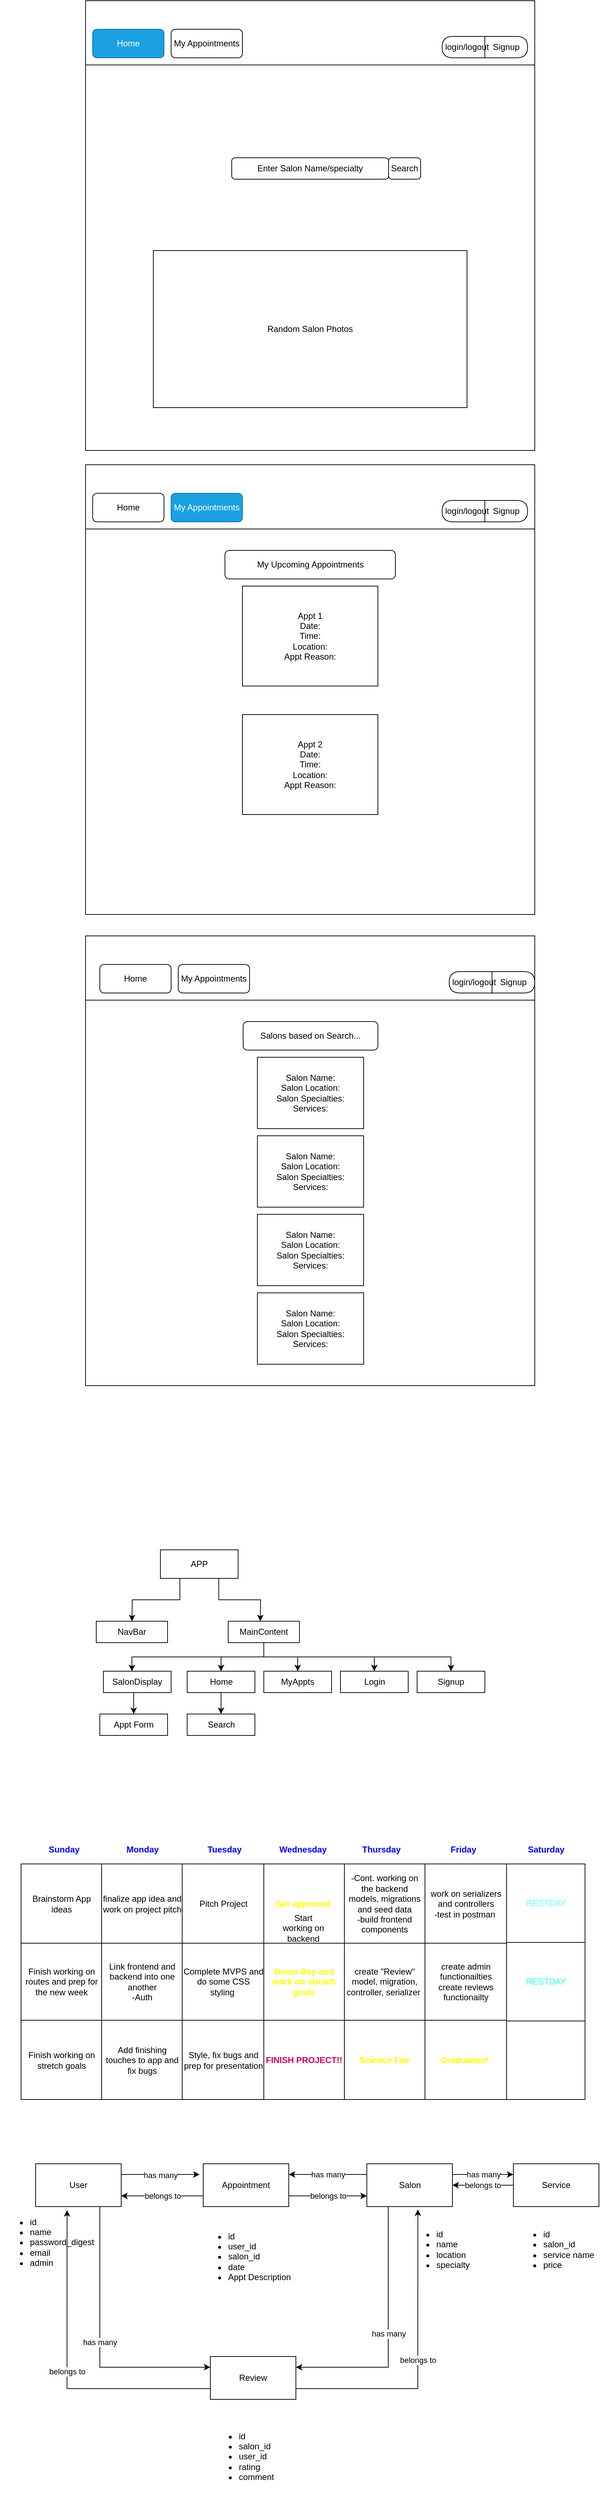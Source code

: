 <mxfile>
    <diagram id="YGSEmCt3v_tws8AJCvMS" name="Page-1">
        <mxGraphModel dx="1378" dy="657" grid="1" gridSize="10" guides="1" tooltips="1" connect="1" arrows="1" fold="1" page="1" pageScale="1" pageWidth="850" pageHeight="1100" math="0" shadow="0">
            <root>
                <mxCell id="0"/>
                <mxCell id="1" parent="0"/>
                <mxCell id="26" value="" style="whiteSpace=wrap;html=1;aspect=fixed;" parent="1" vertex="1">
                    <mxGeometry x="120" y="50" width="630" height="630" as="geometry"/>
                </mxCell>
                <mxCell id="27" value="" style="rounded=0;whiteSpace=wrap;html=1;" parent="1" vertex="1">
                    <mxGeometry x="120" y="50" width="630" height="90" as="geometry"/>
                </mxCell>
                <mxCell id="33" value="Home" style="rounded=1;whiteSpace=wrap;html=1;fillColor=#1ba1e2;strokeColor=#006EAF;fontColor=#ffffff;" parent="1" vertex="1">
                    <mxGeometry x="130" y="90" width="100" height="40" as="geometry"/>
                </mxCell>
                <mxCell id="34" value="My Appointments" style="rounded=1;whiteSpace=wrap;html=1;" parent="1" vertex="1">
                    <mxGeometry x="240" y="90" width="100" height="40" as="geometry"/>
                </mxCell>
                <mxCell id="38" value="Signup" style="shape=delay;whiteSpace=wrap;html=1;" parent="1" vertex="1">
                    <mxGeometry x="680" y="100" width="60" height="30" as="geometry"/>
                </mxCell>
                <mxCell id="39" value="" style="shape=delay;whiteSpace=wrap;html=1;rotation=-180;" parent="1" vertex="1">
                    <mxGeometry x="620" y="100" width="60" height="30" as="geometry"/>
                </mxCell>
                <mxCell id="40" value="login/logout" style="text;html=1;strokeColor=none;fillColor=none;align=center;verticalAlign=middle;whiteSpace=wrap;rounded=0;" parent="1" vertex="1">
                    <mxGeometry x="640" y="107.5" width="30" height="15" as="geometry"/>
                </mxCell>
                <mxCell id="46" value="Enter Salon Name/specialty" style="rounded=1;whiteSpace=wrap;html=1;" parent="1" vertex="1">
                    <mxGeometry x="325" y="270" width="220" height="30" as="geometry"/>
                </mxCell>
                <mxCell id="48" value="" style="rounded=0;whiteSpace=wrap;html=1;" parent="1" vertex="1">
                    <mxGeometry x="120" y="1110" width="630" height="90" as="geometry"/>
                </mxCell>
                <mxCell id="49" value="Home" style="rounded=1;whiteSpace=wrap;html=1;" parent="1" vertex="1">
                    <mxGeometry x="130" y="1150" width="100" height="40" as="geometry"/>
                </mxCell>
                <mxCell id="50" value="My Appointments" style="rounded=1;whiteSpace=wrap;html=1;fillColor=#1ba1e2;strokeColor=#006EAF;fontColor=#ffffff;" parent="1" vertex="1">
                    <mxGeometry x="240" y="1150" width="100" height="40" as="geometry"/>
                </mxCell>
                <mxCell id="51" value="Signup" style="shape=delay;whiteSpace=wrap;html=1;" parent="1" vertex="1">
                    <mxGeometry x="680" y="1160" width="60" height="30" as="geometry"/>
                </mxCell>
                <mxCell id="52" value="" style="shape=delay;whiteSpace=wrap;html=1;rotation=-180;" parent="1" vertex="1">
                    <mxGeometry x="620" y="1160" width="60" height="30" as="geometry"/>
                </mxCell>
                <mxCell id="53" value="login/logout" style="text;html=1;strokeColor=none;fillColor=none;align=center;verticalAlign=middle;whiteSpace=wrap;rounded=0;" parent="1" vertex="1">
                    <mxGeometry x="640" y="1167.5" width="30" height="15" as="geometry"/>
                </mxCell>
                <mxCell id="55" value="My Upcoming Appointments" style="rounded=1;whiteSpace=wrap;html=1;" parent="1" vertex="1">
                    <mxGeometry x="315.5" y="1230" width="239" height="40" as="geometry"/>
                </mxCell>
                <mxCell id="60" value="Home" style="rounded=1;whiteSpace=wrap;html=1;" parent="1" vertex="1">
                    <mxGeometry x="130" y="1910" width="100" height="40" as="geometry"/>
                </mxCell>
                <mxCell id="61" value="My Appointments" style="rounded=1;whiteSpace=wrap;html=1;" parent="1" vertex="1">
                    <mxGeometry x="240" y="1910" width="100" height="40" as="geometry"/>
                </mxCell>
                <mxCell id="62" value="Signup" style="shape=delay;whiteSpace=wrap;html=1;" parent="1" vertex="1">
                    <mxGeometry x="680" y="1920" width="60" height="30" as="geometry"/>
                </mxCell>
                <mxCell id="63" value="" style="shape=delay;whiteSpace=wrap;html=1;rotation=-180;" parent="1" vertex="1">
                    <mxGeometry x="620" y="1920" width="60" height="30" as="geometry"/>
                </mxCell>
                <mxCell id="64" value="login/logout" style="text;html=1;strokeColor=none;fillColor=none;align=center;verticalAlign=middle;whiteSpace=wrap;rounded=0;" parent="1" vertex="1">
                    <mxGeometry x="640" y="1927.5" width="30" height="15" as="geometry"/>
                </mxCell>
                <mxCell id="72" value="Random Salon Photos" style="rounded=0;whiteSpace=wrap;html=1;" parent="1" vertex="1">
                    <mxGeometry x="215" y="400" width="440" height="220" as="geometry"/>
                </mxCell>
                <mxCell id="73" value="Search" style="rounded=1;whiteSpace=wrap;html=1;" parent="1" vertex="1">
                    <mxGeometry x="545" y="270" width="45" height="30" as="geometry"/>
                </mxCell>
                <mxCell id="146" value="" style="whiteSpace=wrap;html=1;aspect=fixed;" parent="1" vertex="1">
                    <mxGeometry x="120" y="700" width="630" height="630" as="geometry"/>
                </mxCell>
                <mxCell id="147" value="" style="rounded=0;whiteSpace=wrap;html=1;" parent="1" vertex="1">
                    <mxGeometry x="120" y="700" width="630" height="90" as="geometry"/>
                </mxCell>
                <mxCell id="148" value="Home" style="rounded=1;whiteSpace=wrap;html=1;" parent="1" vertex="1">
                    <mxGeometry x="130" y="740" width="100" height="40" as="geometry"/>
                </mxCell>
                <mxCell id="149" value="My Appointments" style="rounded=1;whiteSpace=wrap;html=1;fillColor=#1ba1e2;strokeColor=#006EAF;fontColor=#ffffff;" parent="1" vertex="1">
                    <mxGeometry x="240" y="740" width="100" height="40" as="geometry"/>
                </mxCell>
                <mxCell id="150" value="Signup" style="shape=delay;whiteSpace=wrap;html=1;" parent="1" vertex="1">
                    <mxGeometry x="680" y="750" width="60" height="30" as="geometry"/>
                </mxCell>
                <mxCell id="151" value="" style="shape=delay;whiteSpace=wrap;html=1;rotation=-180;" parent="1" vertex="1">
                    <mxGeometry x="620" y="750" width="60" height="30" as="geometry"/>
                </mxCell>
                <mxCell id="152" value="login/logout" style="text;html=1;strokeColor=none;fillColor=none;align=center;verticalAlign=middle;whiteSpace=wrap;rounded=0;" parent="1" vertex="1">
                    <mxGeometry x="640" y="757.5" width="30" height="15" as="geometry"/>
                </mxCell>
                <mxCell id="153" value="My Upcoming Appointments" style="rounded=1;whiteSpace=wrap;html=1;" parent="1" vertex="1">
                    <mxGeometry x="315.5" y="820" width="239" height="40" as="geometry"/>
                </mxCell>
                <mxCell id="154" value="Appt 1&lt;br&gt;Date:&lt;br&gt;Time:&lt;br&gt;Location:&lt;br&gt;Appt Reason:" style="rounded=0;whiteSpace=wrap;html=1;" parent="1" vertex="1">
                    <mxGeometry x="340" y="870" width="190" height="140" as="geometry"/>
                </mxCell>
                <mxCell id="155" value="Appt 2&lt;br&gt;Date:&lt;br&gt;Time:&lt;br&gt;Location:&lt;br&gt;Appt Reason:" style="rounded=0;whiteSpace=wrap;html=1;" parent="1" vertex="1">
                    <mxGeometry x="340" y="1050" width="190" height="140" as="geometry"/>
                </mxCell>
                <mxCell id="169" value="" style="whiteSpace=wrap;html=1;aspect=fixed;" parent="1" vertex="1">
                    <mxGeometry x="120" y="1360" width="630" height="630" as="geometry"/>
                </mxCell>
                <mxCell id="170" value="" style="rounded=0;whiteSpace=wrap;html=1;" parent="1" vertex="1">
                    <mxGeometry x="120" y="1360" width="630" height="90" as="geometry"/>
                </mxCell>
                <mxCell id="171" value="Home" style="rounded=1;whiteSpace=wrap;html=1;" parent="1" vertex="1">
                    <mxGeometry x="140" y="1400" width="100" height="40" as="geometry"/>
                </mxCell>
                <mxCell id="172" value="My Appointments" style="rounded=1;whiteSpace=wrap;html=1;" parent="1" vertex="1">
                    <mxGeometry x="250" y="1400" width="100" height="40" as="geometry"/>
                </mxCell>
                <mxCell id="173" value="Signup" style="shape=delay;whiteSpace=wrap;html=1;" parent="1" vertex="1">
                    <mxGeometry x="690" y="1410" width="60" height="30" as="geometry"/>
                </mxCell>
                <mxCell id="174" value="" style="shape=delay;whiteSpace=wrap;html=1;rotation=-180;" parent="1" vertex="1">
                    <mxGeometry x="630" y="1410" width="60" height="30" as="geometry"/>
                </mxCell>
                <mxCell id="175" value="login/logout" style="text;html=1;strokeColor=none;fillColor=none;align=center;verticalAlign=middle;whiteSpace=wrap;rounded=0;" parent="1" vertex="1">
                    <mxGeometry x="650" y="1417.5" width="30" height="15" as="geometry"/>
                </mxCell>
                <mxCell id="176" value="Salons based on Search..." style="rounded=1;whiteSpace=wrap;html=1;" parent="1" vertex="1">
                    <mxGeometry x="341" y="1480" width="189" height="40" as="geometry"/>
                </mxCell>
                <mxCell id="177" value="Salon Name:&lt;br&gt;Salon Location:&lt;br&gt;Salon Specialties:&lt;br&gt;Services:" style="rounded=0;whiteSpace=wrap;html=1;" parent="1" vertex="1">
                    <mxGeometry x="361" y="1530" width="149" height="100" as="geometry"/>
                </mxCell>
                <mxCell id="178" value="Salon Name:&lt;br&gt;Salon Location:&lt;br&gt;Salon Specialties:&lt;br&gt;Services:" style="rounded=0;whiteSpace=wrap;html=1;" parent="1" vertex="1">
                    <mxGeometry x="361" y="1640" width="149" height="100" as="geometry"/>
                </mxCell>
                <mxCell id="179" value="Salon Name:&lt;br&gt;Salon Location:&lt;br&gt;Salon Specialties:&lt;br&gt;Services:" style="rounded=0;whiteSpace=wrap;html=1;" parent="1" vertex="1">
                    <mxGeometry x="361" y="1750" width="149" height="100" as="geometry"/>
                </mxCell>
                <mxCell id="180" value="Salon Name:&lt;br&gt;Salon Location:&lt;br&gt;Salon Specialties:&lt;br&gt;Services:" style="rounded=0;whiteSpace=wrap;html=1;" parent="1" vertex="1">
                    <mxGeometry x="361" y="1860" width="149" height="100" as="geometry"/>
                </mxCell>
                <mxCell id="200" style="edgeStyle=orthogonalEdgeStyle;rounded=0;orthogonalLoop=1;jettySize=auto;html=1;exitX=0.25;exitY=1;exitDx=0;exitDy=0;" parent="1" source="202" edge="1">
                    <mxGeometry relative="1" as="geometry">
                        <mxPoint x="185" y="2320" as="targetPoint"/>
                    </mxGeometry>
                </mxCell>
                <mxCell id="201" style="edgeStyle=orthogonalEdgeStyle;rounded=0;orthogonalLoop=1;jettySize=auto;html=1;exitX=0.75;exitY=1;exitDx=0;exitDy=0;" parent="1" source="202" edge="1">
                    <mxGeometry relative="1" as="geometry">
                        <mxPoint x="365" y="2320" as="targetPoint"/>
                    </mxGeometry>
                </mxCell>
                <mxCell id="202" value="APP" style="rounded=0;whiteSpace=wrap;html=1;" parent="1" vertex="1">
                    <mxGeometry x="225" y="2220" width="109" height="40" as="geometry"/>
                </mxCell>
                <mxCell id="203" value="NavBar" style="rounded=0;whiteSpace=wrap;html=1;" parent="1" vertex="1">
                    <mxGeometry x="135" y="2320" width="100" height="30" as="geometry"/>
                </mxCell>
                <mxCell id="204" style="edgeStyle=orthogonalEdgeStyle;rounded=0;orthogonalLoop=1;jettySize=auto;html=1;exitX=0.5;exitY=1;exitDx=0;exitDy=0;entryX=0.421;entryY=0;entryDx=0;entryDy=0;entryPerimeter=0;" parent="1" source="209" target="211" edge="1">
                    <mxGeometry relative="1" as="geometry"/>
                </mxCell>
                <mxCell id="205" style="edgeStyle=orthogonalEdgeStyle;rounded=0;orthogonalLoop=1;jettySize=auto;html=1;exitX=0.5;exitY=1;exitDx=0;exitDy=0;entryX=0.5;entryY=0;entryDx=0;entryDy=0;" parent="1" source="209" target="213" edge="1">
                    <mxGeometry relative="1" as="geometry"/>
                </mxCell>
                <mxCell id="206" style="edgeStyle=orthogonalEdgeStyle;rounded=0;orthogonalLoop=1;jettySize=auto;html=1;exitX=0.5;exitY=1;exitDx=0;exitDy=0;entryX=0.5;entryY=0;entryDx=0;entryDy=0;" parent="1" source="209" target="214" edge="1">
                    <mxGeometry relative="1" as="geometry"/>
                </mxCell>
                <mxCell id="207" style="edgeStyle=orthogonalEdgeStyle;rounded=0;orthogonalLoop=1;jettySize=auto;html=1;exitX=0.5;exitY=1;exitDx=0;exitDy=0;" parent="1" source="209" target="215" edge="1">
                    <mxGeometry relative="1" as="geometry"/>
                </mxCell>
                <mxCell id="208" style="edgeStyle=orthogonalEdgeStyle;rounded=0;orthogonalLoop=1;jettySize=auto;html=1;exitX=0.5;exitY=1;exitDx=0;exitDy=0;" parent="1" source="209" target="216" edge="1">
                    <mxGeometry relative="1" as="geometry"/>
                </mxCell>
                <mxCell id="209" value="MainContent" style="rounded=0;whiteSpace=wrap;html=1;" parent="1" vertex="1">
                    <mxGeometry x="320" y="2320" width="100" height="30" as="geometry"/>
                </mxCell>
                <mxCell id="210" style="edgeStyle=orthogonalEdgeStyle;rounded=0;orthogonalLoop=1;jettySize=auto;html=1;exitX=0.5;exitY=1;exitDx=0;exitDy=0;entryX=0.5;entryY=0;entryDx=0;entryDy=0;" parent="1" source="211" target="217" edge="1">
                    <mxGeometry relative="1" as="geometry"/>
                </mxCell>
                <mxCell id="211" value="SalonDisplay" style="rounded=0;whiteSpace=wrap;html=1;" parent="1" vertex="1">
                    <mxGeometry x="145" y="2390" width="95" height="30" as="geometry"/>
                </mxCell>
                <mxCell id="212" style="edgeStyle=orthogonalEdgeStyle;rounded=0;orthogonalLoop=1;jettySize=auto;html=1;exitX=0.5;exitY=1;exitDx=0;exitDy=0;entryX=0.5;entryY=0;entryDx=0;entryDy=0;" parent="1" source="213" target="218" edge="1">
                    <mxGeometry relative="1" as="geometry"/>
                </mxCell>
                <mxCell id="213" value="Home" style="rounded=0;whiteSpace=wrap;html=1;" parent="1" vertex="1">
                    <mxGeometry x="262.5" y="2390" width="95" height="30" as="geometry"/>
                </mxCell>
                <mxCell id="214" value="MyAppts" style="rounded=0;whiteSpace=wrap;html=1;" parent="1" vertex="1">
                    <mxGeometry x="370" y="2390" width="95" height="30" as="geometry"/>
                </mxCell>
                <mxCell id="215" value="Login" style="rounded=0;whiteSpace=wrap;html=1;" parent="1" vertex="1">
                    <mxGeometry x="477.5" y="2390" width="95" height="30" as="geometry"/>
                </mxCell>
                <mxCell id="216" value="Signup" style="rounded=0;whiteSpace=wrap;html=1;" parent="1" vertex="1">
                    <mxGeometry x="585" y="2390" width="95" height="30" as="geometry"/>
                </mxCell>
                <mxCell id="217" value="Appt Form" style="rounded=0;whiteSpace=wrap;html=1;" parent="1" vertex="1">
                    <mxGeometry x="140" y="2450" width="95" height="30" as="geometry"/>
                </mxCell>
                <mxCell id="218" value="Search" style="rounded=0;whiteSpace=wrap;html=1;" parent="1" vertex="1">
                    <mxGeometry x="262.5" y="2450" width="95" height="30" as="geometry"/>
                </mxCell>
                <mxCell id="220" value="" style="shape=table;html=1;whiteSpace=wrap;startSize=0;container=1;collapsible=0;childLayout=tableLayout;" parent="1" vertex="1">
                    <mxGeometry x="29.5" y="2660" width="340.5" height="330" as="geometry"/>
                </mxCell>
                <mxCell id="221" value="" style="shape=partialRectangle;html=1;whiteSpace=wrap;collapsible=0;dropTarget=0;pointerEvents=0;fillColor=none;top=0;left=0;bottom=0;right=0;points=[[0,0.5],[1,0.5]];portConstraint=eastwest;" parent="220" vertex="1">
                    <mxGeometry width="340.5" height="111" as="geometry"/>
                </mxCell>
                <mxCell id="222" value="Brainstorm App ideas" style="shape=partialRectangle;html=1;whiteSpace=wrap;connectable=0;fillColor=none;top=0;left=0;bottom=0;right=0;overflow=hidden;" parent="221" vertex="1">
                    <mxGeometry width="113" height="111" as="geometry"/>
                </mxCell>
                <mxCell id="223" value="finalize app idea and work on project pitch" style="shape=partialRectangle;html=1;whiteSpace=wrap;connectable=0;fillColor=none;top=0;left=0;bottom=0;right=0;overflow=hidden;" parent="221" vertex="1">
                    <mxGeometry x="113" width="113" height="111" as="geometry"/>
                </mxCell>
                <mxCell id="224" value="Pitch Project" style="shape=partialRectangle;html=1;whiteSpace=wrap;connectable=0;fillColor=none;top=0;left=0;bottom=0;right=0;overflow=hidden;" parent="221" vertex="1">
                    <mxGeometry x="226" width="115" height="111" as="geometry"/>
                </mxCell>
                <mxCell id="225" value="" style="shape=partialRectangle;html=1;whiteSpace=wrap;collapsible=0;dropTarget=0;pointerEvents=0;fillColor=none;top=0;left=0;bottom=0;right=0;points=[[0,0.5],[1,0.5]];portConstraint=eastwest;" parent="220" vertex="1">
                    <mxGeometry y="111" width="340.5" height="108" as="geometry"/>
                </mxCell>
                <mxCell id="226" value="Finish working on routes and prep for the new week" style="shape=partialRectangle;html=1;whiteSpace=wrap;connectable=0;fillColor=none;top=0;left=0;bottom=0;right=0;overflow=hidden;" parent="225" vertex="1">
                    <mxGeometry width="113" height="108" as="geometry"/>
                </mxCell>
                <mxCell id="227" value="Link frontend and backend into one another&lt;br&gt;-Auth" style="shape=partialRectangle;html=1;whiteSpace=wrap;connectable=0;fillColor=none;top=0;left=0;bottom=0;right=0;overflow=hidden;" parent="225" vertex="1">
                    <mxGeometry x="113" width="113" height="108" as="geometry"/>
                </mxCell>
                <mxCell id="228" value="Complete MVPS and do some CSS styling&amp;nbsp;" style="shape=partialRectangle;html=1;whiteSpace=wrap;connectable=0;fillColor=none;top=0;left=0;bottom=0;right=0;overflow=hidden;" parent="225" vertex="1">
                    <mxGeometry x="226" width="115" height="108" as="geometry"/>
                </mxCell>
                <mxCell id="229" value="" style="shape=partialRectangle;html=1;whiteSpace=wrap;collapsible=0;dropTarget=0;pointerEvents=0;fillColor=none;top=0;left=0;bottom=0;right=0;points=[[0,0.5],[1,0.5]];portConstraint=eastwest;" parent="220" vertex="1">
                    <mxGeometry y="219" width="340.5" height="111" as="geometry"/>
                </mxCell>
                <mxCell id="230" value="Finish working on stretch goals" style="shape=partialRectangle;html=1;whiteSpace=wrap;connectable=0;fillColor=none;top=0;left=0;bottom=0;right=0;overflow=hidden;" parent="229" vertex="1">
                    <mxGeometry width="113" height="111" as="geometry"/>
                </mxCell>
                <mxCell id="231" value="Add finishing touches to app and fix bugs" style="shape=partialRectangle;html=1;whiteSpace=wrap;connectable=0;fillColor=none;top=0;left=0;bottom=0;right=0;overflow=hidden;" parent="229" vertex="1">
                    <mxGeometry x="113" width="113" height="111" as="geometry"/>
                </mxCell>
                <mxCell id="232" value="Style, fix bugs and prep for presentation" style="shape=partialRectangle;html=1;whiteSpace=wrap;connectable=0;fillColor=none;top=0;left=0;bottom=0;right=0;overflow=hidden;" parent="229" vertex="1">
                    <mxGeometry x="226" width="115" height="111" as="geometry"/>
                </mxCell>
                <mxCell id="233" value="" style="shape=table;html=1;whiteSpace=wrap;startSize=0;container=1;collapsible=0;childLayout=tableLayout;" parent="1" vertex="1">
                    <mxGeometry x="370" y="2660" width="340.5" height="330" as="geometry"/>
                </mxCell>
                <mxCell id="234" value="" style="shape=partialRectangle;html=1;whiteSpace=wrap;collapsible=0;dropTarget=0;pointerEvents=0;fillColor=none;top=0;left=0;bottom=0;right=0;points=[[0,0.5],[1,0.5]];portConstraint=eastwest;" parent="233" vertex="1">
                    <mxGeometry width="340.5" height="111" as="geometry"/>
                </mxCell>
                <mxCell id="235" value="&lt;b&gt;&lt;font color=&quot;#ffff00&quot;&gt;Get approved&amp;nbsp;&lt;/font&gt;&lt;/b&gt;" style="shape=partialRectangle;html=1;whiteSpace=wrap;connectable=0;fillColor=none;top=0;left=0;bottom=0;right=0;overflow=hidden;" parent="234" vertex="1">
                    <mxGeometry width="113" height="111" as="geometry"/>
                </mxCell>
                <mxCell id="236" value="-Cont. working on the backend&lt;br&gt;models, migrations and seed data&lt;br&gt;-build frontend components" style="shape=partialRectangle;html=1;whiteSpace=wrap;connectable=0;fillColor=none;top=0;left=0;bottom=0;right=0;overflow=hidden;" parent="234" vertex="1">
                    <mxGeometry x="113" width="113" height="111" as="geometry"/>
                </mxCell>
                <mxCell id="237" value="work on serializers and controllers&lt;br&gt;-test in postman&amp;nbsp;" style="shape=partialRectangle;html=1;whiteSpace=wrap;connectable=0;fillColor=none;top=0;left=0;bottom=0;right=0;overflow=hidden;" parent="234" vertex="1">
                    <mxGeometry x="226" width="115" height="111" as="geometry"/>
                </mxCell>
                <mxCell id="238" value="" style="shape=partialRectangle;html=1;whiteSpace=wrap;collapsible=0;dropTarget=0;pointerEvents=0;fillColor=none;top=0;left=0;bottom=0;right=0;points=[[0,0.5],[1,0.5]];portConstraint=eastwest;" parent="233" vertex="1">
                    <mxGeometry y="111" width="340.5" height="108" as="geometry"/>
                </mxCell>
                <mxCell id="239" value="&lt;b&gt;&lt;font color=&quot;#ffff00&quot;&gt;Demo Day and work on stretch goals&lt;/font&gt;&lt;/b&gt;" style="shape=partialRectangle;html=1;whiteSpace=wrap;connectable=0;fillColor=none;top=0;left=0;bottom=0;right=0;overflow=hidden;" parent="238" vertex="1">
                    <mxGeometry width="113" height="108" as="geometry"/>
                </mxCell>
                <mxCell id="240" value="create &quot;Review&quot; model, migration, controller, serializer&amp;nbsp;" style="shape=partialRectangle;html=1;whiteSpace=wrap;connectable=0;fillColor=none;top=0;left=0;bottom=0;right=0;overflow=hidden;" parent="238" vertex="1">
                    <mxGeometry x="113" width="113" height="108" as="geometry"/>
                </mxCell>
                <mxCell id="241" value="create admin functionailties&lt;br&gt;create reviews functionailty" style="shape=partialRectangle;html=1;whiteSpace=wrap;connectable=0;fillColor=none;top=0;left=0;bottom=0;right=0;overflow=hidden;" parent="238" vertex="1">
                    <mxGeometry x="226" width="115" height="108" as="geometry"/>
                </mxCell>
                <mxCell id="242" value="" style="shape=partialRectangle;html=1;whiteSpace=wrap;collapsible=0;dropTarget=0;pointerEvents=0;fillColor=none;top=0;left=0;bottom=0;right=0;points=[[0,0.5],[1,0.5]];portConstraint=eastwest;" parent="233" vertex="1">
                    <mxGeometry y="219" width="340.5" height="111" as="geometry"/>
                </mxCell>
                <mxCell id="243" value="&lt;b&gt;&lt;font color=&quot;#cc0066&quot;&gt;FINISH PROJECT!!&lt;/font&gt;&lt;/b&gt;" style="shape=partialRectangle;html=1;whiteSpace=wrap;connectable=0;fillColor=none;top=0;left=0;bottom=0;right=0;overflow=hidden;" parent="242" vertex="1">
                    <mxGeometry width="113" height="111" as="geometry"/>
                </mxCell>
                <mxCell id="244" value="&lt;b&gt;&lt;font color=&quot;#ffff00&quot;&gt;Science Fair&lt;/font&gt;&lt;/b&gt;" style="shape=partialRectangle;html=1;whiteSpace=wrap;connectable=0;fillColor=none;top=0;left=0;bottom=0;right=0;overflow=hidden;" parent="242" vertex="1">
                    <mxGeometry x="113" width="113" height="111" as="geometry"/>
                </mxCell>
                <mxCell id="245" value="&lt;b&gt;&lt;font color=&quot;#ffff00&quot;&gt;Graduation!&amp;nbsp;&lt;/font&gt;&lt;/b&gt;" style="shape=partialRectangle;html=1;whiteSpace=wrap;connectable=0;fillColor=none;top=0;left=0;bottom=0;right=0;overflow=hidden;" parent="242" vertex="1">
                    <mxGeometry x="226" width="115" height="111" as="geometry"/>
                </mxCell>
                <mxCell id="260" value="&lt;font color=&quot;#66ffff&quot;&gt;RESTDAY&lt;/font&gt;" style="whiteSpace=wrap;html=1;aspect=fixed;" parent="1" vertex="1">
                    <mxGeometry x="710.5" y="2660" width="110" height="110" as="geometry"/>
                </mxCell>
                <mxCell id="261" value="&lt;font color=&quot;#33ffff&quot;&gt;RESTDAY&lt;/font&gt;" style="whiteSpace=wrap;html=1;aspect=fixed;" parent="1" vertex="1">
                    <mxGeometry x="710.5" y="2770" width="110" height="110" as="geometry"/>
                </mxCell>
                <mxCell id="262" value="" style="whiteSpace=wrap;html=1;aspect=fixed;" parent="1" vertex="1">
                    <mxGeometry x="710.5" y="2880" width="110" height="110" as="geometry"/>
                </mxCell>
                <mxCell id="264" value="&lt;font color=&quot;#0000ff&quot;&gt;&lt;b&gt;Sunday&lt;/b&gt;&lt;/font&gt;" style="text;html=1;align=center;verticalAlign=middle;whiteSpace=wrap;rounded=0;" parent="1" vertex="1">
                    <mxGeometry x="70" y="2630" width="40" height="20" as="geometry"/>
                </mxCell>
                <mxCell id="265" value="&lt;b&gt;&lt;font color=&quot;#0000ff&quot;&gt;Monday&lt;/font&gt;&lt;/b&gt;" style="text;html=1;strokeColor=none;fillColor=none;align=center;verticalAlign=middle;whiteSpace=wrap;rounded=0;" parent="1" vertex="1">
                    <mxGeometry x="179.75" y="2630" width="40" height="20" as="geometry"/>
                </mxCell>
                <mxCell id="266" value="&lt;font color=&quot;#0000ff&quot;&gt;&lt;b&gt;Tuesday&lt;/b&gt;&lt;/font&gt;" style="text;html=1;strokeColor=none;fillColor=none;align=center;verticalAlign=middle;whiteSpace=wrap;rounded=0;" parent="1" vertex="1">
                    <mxGeometry x="295" y="2630" width="40" height="20" as="geometry"/>
                </mxCell>
                <mxCell id="267" value="&lt;b&gt;&lt;font color=&quot;#0000ff&quot;&gt;Wednesday&lt;/font&gt;&lt;/b&gt;" style="text;html=1;strokeColor=none;fillColor=none;align=center;verticalAlign=middle;whiteSpace=wrap;rounded=0;" parent="1" vertex="1">
                    <mxGeometry x="405" y="2630" width="40" height="20" as="geometry"/>
                </mxCell>
                <mxCell id="268" value="&lt;font color=&quot;#0000ff&quot;&gt;&lt;b&gt;Thursday&lt;/b&gt;&lt;/font&gt;" style="text;html=1;strokeColor=none;fillColor=none;align=center;verticalAlign=middle;whiteSpace=wrap;rounded=0;" parent="1" vertex="1">
                    <mxGeometry x="514.5" y="2630" width="40" height="20" as="geometry"/>
                </mxCell>
                <mxCell id="270" value="&lt;b&gt;&lt;font color=&quot;#0000ff&quot;&gt;Friday&lt;/font&gt;&lt;/b&gt;" style="text;html=1;strokeColor=none;fillColor=none;align=center;verticalAlign=middle;whiteSpace=wrap;rounded=0;" parent="1" vertex="1">
                    <mxGeometry x="630" y="2630" width="40" height="20" as="geometry"/>
                </mxCell>
                <mxCell id="271" value="&lt;b&gt;&lt;font color=&quot;#0000ff&quot;&gt;Saturday&lt;/font&gt;&lt;/b&gt;" style="text;html=1;strokeColor=none;fillColor=none;align=center;verticalAlign=middle;whiteSpace=wrap;rounded=0;" parent="1" vertex="1">
                    <mxGeometry x="745.5" y="2630" width="40" height="20" as="geometry"/>
                </mxCell>
                <mxCell id="272" value="Start working on backend" style="text;html=1;strokeColor=none;fillColor=none;align=center;verticalAlign=middle;whiteSpace=wrap;rounded=0;" parent="1" vertex="1">
                    <mxGeometry x="392.5" y="2740" width="65" height="20" as="geometry"/>
                </mxCell>
                <mxCell id="283" value="has many" style="edgeStyle=orthogonalEdgeStyle;rounded=0;orthogonalLoop=1;jettySize=auto;html=1;exitX=1;exitY=0.25;exitDx=0;exitDy=0;" parent="1" source="273" edge="1">
                    <mxGeometry relative="1" as="geometry">
                        <mxPoint x="280" y="3095" as="targetPoint"/>
                    </mxGeometry>
                </mxCell>
                <mxCell id="290" value="has many" style="edgeStyle=orthogonalEdgeStyle;rounded=0;orthogonalLoop=1;jettySize=auto;html=1;exitX=0.75;exitY=1;exitDx=0;exitDy=0;entryX=0;entryY=0.25;entryDx=0;entryDy=0;" parent="1" source="273" target="277" edge="1">
                    <mxGeometry relative="1" as="geometry"/>
                </mxCell>
                <mxCell id="273" value="User" style="rounded=0;whiteSpace=wrap;html=1;" parent="1" vertex="1">
                    <mxGeometry x="50" y="3080" width="120" height="60" as="geometry"/>
                </mxCell>
                <mxCell id="284" value="belongs to" style="edgeStyle=orthogonalEdgeStyle;rounded=0;orthogonalLoop=1;jettySize=auto;html=1;exitX=0;exitY=0.75;exitDx=0;exitDy=0;entryX=1;entryY=0.75;entryDx=0;entryDy=0;" parent="1" source="274" target="273" edge="1">
                    <mxGeometry relative="1" as="geometry"/>
                </mxCell>
                <mxCell id="286" value="belongs to" style="edgeStyle=orthogonalEdgeStyle;rounded=0;orthogonalLoop=1;jettySize=auto;html=1;exitX=1;exitY=0.75;exitDx=0;exitDy=0;entryX=0;entryY=0.75;entryDx=0;entryDy=0;" parent="1" source="274" target="275" edge="1">
                    <mxGeometry relative="1" as="geometry"/>
                </mxCell>
                <mxCell id="274" value="Appointment" style="rounded=0;whiteSpace=wrap;html=1;" parent="1" vertex="1">
                    <mxGeometry x="285" y="3080" width="120" height="60" as="geometry"/>
                </mxCell>
                <mxCell id="285" value="has many" style="edgeStyle=orthogonalEdgeStyle;rounded=0;orthogonalLoop=1;jettySize=auto;html=1;exitX=0;exitY=0.25;exitDx=0;exitDy=0;entryX=1;entryY=0.25;entryDx=0;entryDy=0;" parent="1" source="275" target="274" edge="1">
                    <mxGeometry relative="1" as="geometry"/>
                </mxCell>
                <mxCell id="287" value="has many" style="edgeStyle=orthogonalEdgeStyle;rounded=0;orthogonalLoop=1;jettySize=auto;html=1;exitX=1;exitY=0.25;exitDx=0;exitDy=0;entryX=0;entryY=0.25;entryDx=0;entryDy=0;" parent="1" source="275" target="276" edge="1">
                    <mxGeometry relative="1" as="geometry"/>
                </mxCell>
                <mxCell id="292" value="has many" style="edgeStyle=orthogonalEdgeStyle;rounded=0;orthogonalLoop=1;jettySize=auto;html=1;exitX=0.25;exitY=1;exitDx=0;exitDy=0;entryX=1;entryY=0.25;entryDx=0;entryDy=0;" parent="1" source="275" target="277" edge="1">
                    <mxGeometry relative="1" as="geometry"/>
                </mxCell>
                <mxCell id="275" value="Salon" style="rounded=0;whiteSpace=wrap;html=1;" parent="1" vertex="1">
                    <mxGeometry x="514.5" y="3080" width="120" height="60" as="geometry"/>
                </mxCell>
                <mxCell id="288" value="belongs to" style="edgeStyle=orthogonalEdgeStyle;rounded=0;orthogonalLoop=1;jettySize=auto;html=1;exitX=0;exitY=0.5;exitDx=0;exitDy=0;entryX=1;entryY=0.5;entryDx=0;entryDy=0;" parent="1" source="276" target="275" edge="1">
                    <mxGeometry relative="1" as="geometry"/>
                </mxCell>
                <mxCell id="276" value="Service" style="rounded=0;whiteSpace=wrap;html=1;" parent="1" vertex="1">
                    <mxGeometry x="720" y="3080" width="120" height="60" as="geometry"/>
                </mxCell>
                <mxCell id="291" value="belongs to" style="edgeStyle=orthogonalEdgeStyle;rounded=0;orthogonalLoop=1;jettySize=auto;html=1;exitX=0;exitY=0.75;exitDx=0;exitDy=0;entryX=0.367;entryY=1.083;entryDx=0;entryDy=0;entryPerimeter=0;" parent="1" source="277" target="273" edge="1">
                    <mxGeometry relative="1" as="geometry"/>
                </mxCell>
                <mxCell id="293" value="belongs to" style="edgeStyle=orthogonalEdgeStyle;rounded=0;orthogonalLoop=1;jettySize=auto;html=1;exitX=1;exitY=0.75;exitDx=0;exitDy=0;entryX=0.596;entryY=1.067;entryDx=0;entryDy=0;entryPerimeter=0;" parent="1" source="277" target="275" edge="1">
                    <mxGeometry relative="1" as="geometry"/>
                </mxCell>
                <mxCell id="277" value="Review" style="rounded=0;whiteSpace=wrap;html=1;" parent="1" vertex="1">
                    <mxGeometry x="295" y="3350" width="120" height="60" as="geometry"/>
                </mxCell>
                <mxCell id="294" value="&lt;ul&gt;&lt;li&gt;id&lt;/li&gt;&lt;li&gt;name&lt;/li&gt;&lt;li&gt;password_digest&lt;/li&gt;&lt;li&gt;email&lt;/li&gt;&lt;li&gt;admin&lt;/li&gt;&lt;/ul&gt;" style="text;strokeColor=none;fillColor=none;html=1;whiteSpace=wrap;verticalAlign=middle;overflow=hidden;" parent="1" vertex="1">
                    <mxGeometry y="3130" width="150" height="120" as="geometry"/>
                </mxCell>
                <mxCell id="295" value="&lt;ul&gt;&lt;li&gt;id&lt;/li&gt;&lt;li&gt;user_id&lt;/li&gt;&lt;li&gt;salon_id&lt;/li&gt;&lt;li&gt;date&lt;/li&gt;&lt;li&gt;Appt Description&lt;/li&gt;&lt;/ul&gt;" style="text;strokeColor=none;fillColor=none;html=1;whiteSpace=wrap;verticalAlign=middle;overflow=hidden;" parent="1" vertex="1">
                    <mxGeometry x="277.5" y="3150" width="135" height="120" as="geometry"/>
                </mxCell>
                <mxCell id="296" value="&lt;ul&gt;&lt;li&gt;id&lt;/li&gt;&lt;li&gt;name&lt;/li&gt;&lt;li&gt;location&lt;/li&gt;&lt;li&gt;specialty&lt;/li&gt;&lt;/ul&gt;" style="text;strokeColor=none;fillColor=none;html=1;whiteSpace=wrap;verticalAlign=middle;overflow=hidden;" parent="1" vertex="1">
                    <mxGeometry x="570" y="3140" width="100" height="120" as="geometry"/>
                </mxCell>
                <mxCell id="297" value="&lt;ul&gt;&lt;li&gt;id&lt;/li&gt;&lt;li&gt;salon_id&lt;/li&gt;&lt;li&gt;service name&lt;/li&gt;&lt;li&gt;price&lt;/li&gt;&lt;/ul&gt;" style="text;strokeColor=none;fillColor=none;html=1;whiteSpace=wrap;verticalAlign=middle;overflow=hidden;" parent="1" vertex="1">
                    <mxGeometry x="720" y="3150" width="120" height="100" as="geometry"/>
                </mxCell>
                <mxCell id="298" value="&lt;ul&gt;&lt;li&gt;id&lt;/li&gt;&lt;li&gt;salon_id&lt;/li&gt;&lt;li&gt;user_id&lt;/li&gt;&lt;li&gt;rating&lt;/li&gt;&lt;li&gt;comment&lt;/li&gt;&lt;/ul&gt;" style="text;strokeColor=none;fillColor=none;html=1;whiteSpace=wrap;verticalAlign=middle;overflow=hidden;" parent="1" vertex="1">
                    <mxGeometry x="292.5" y="3430" width="125" height="120" as="geometry"/>
                </mxCell>
            </root>
        </mxGraphModel>
    </diagram>
</mxfile>